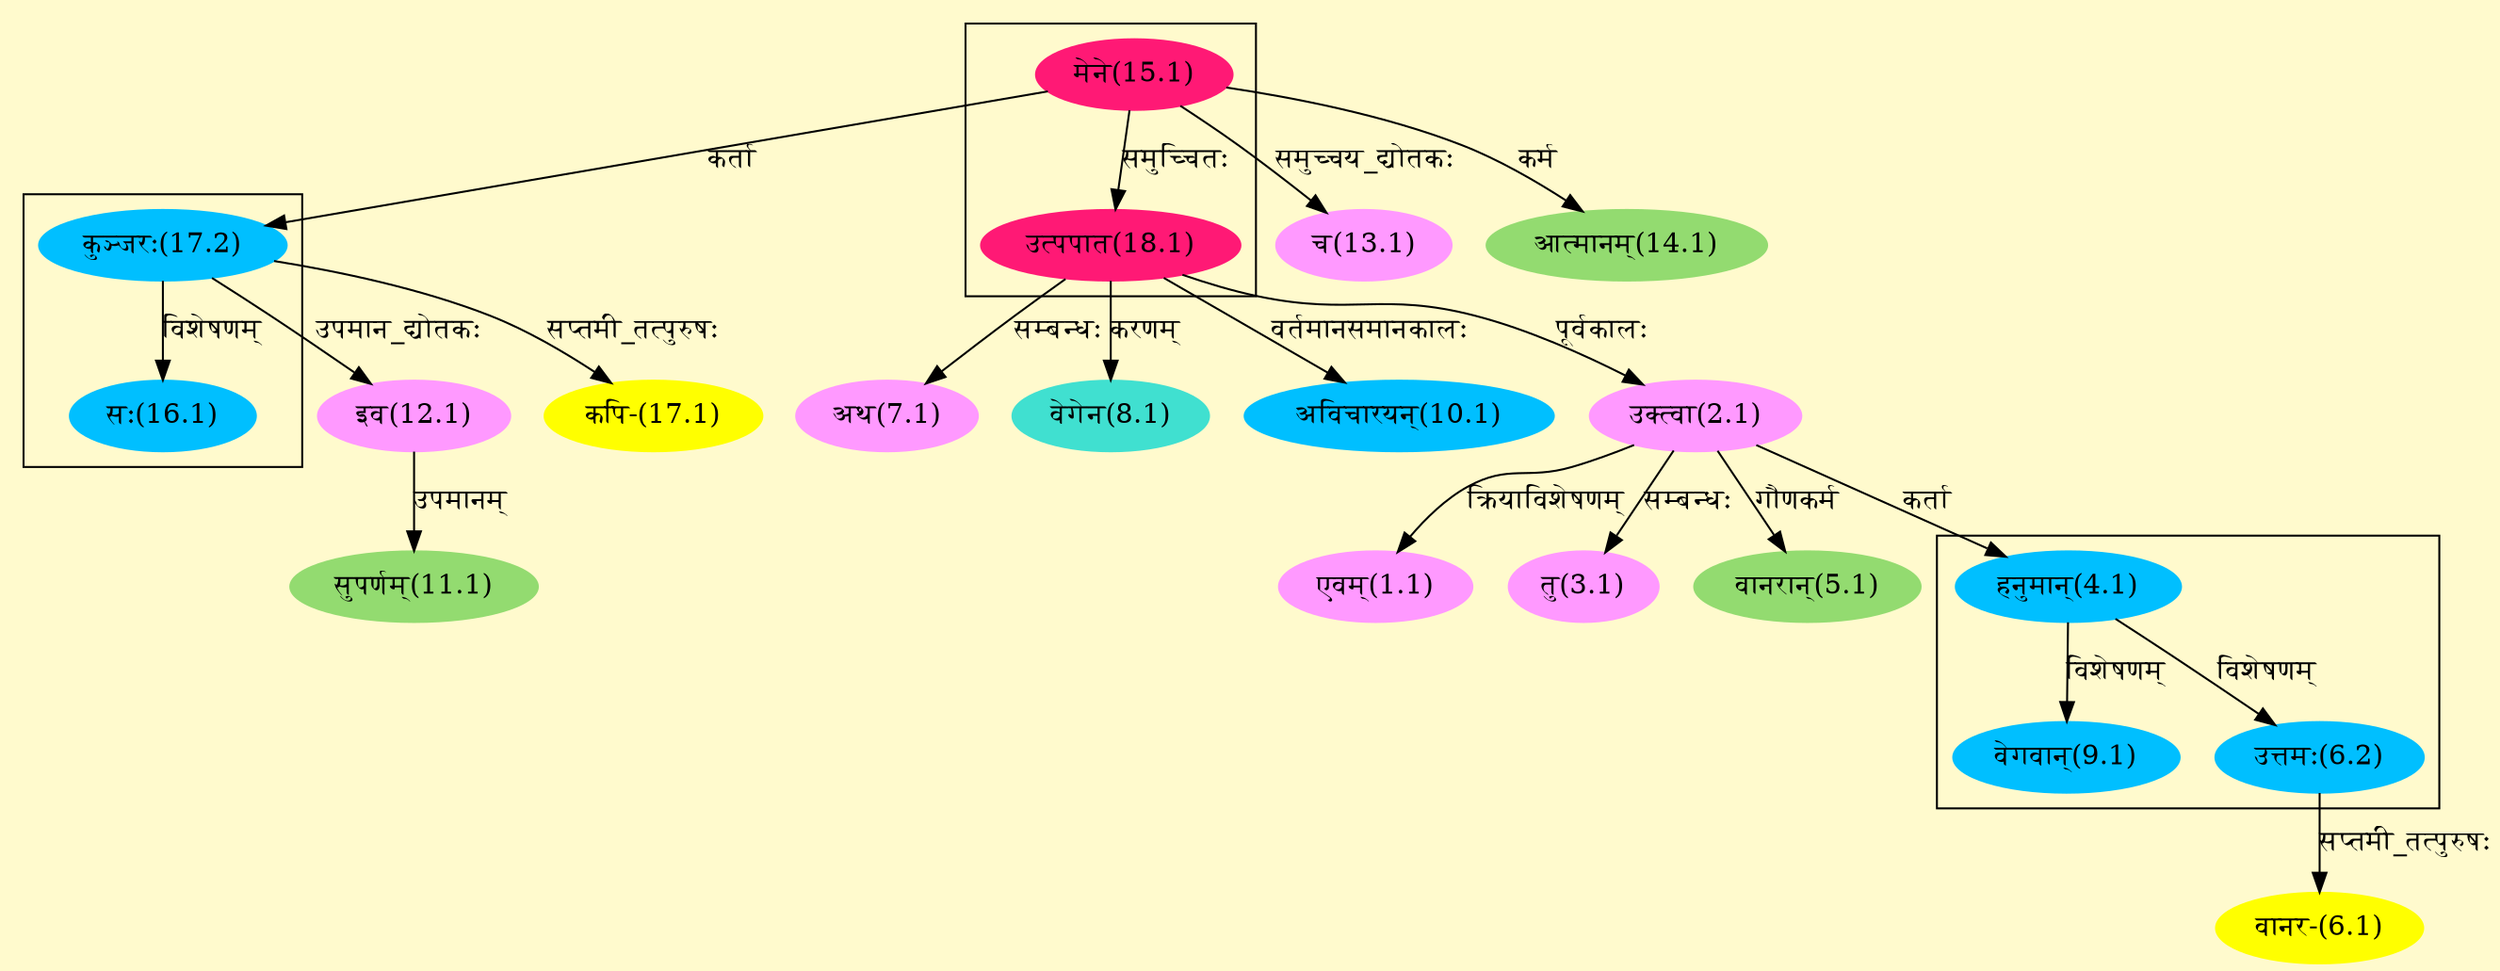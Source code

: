 digraph G{
rankdir=BT;
 compound=true;
 bgcolor="lemonchiffon1";

subgraph cluster_1{
Node6_2 [style=filled, color="#00BFFF" label = "उत्तमः(6.2)"]
Node4_1 [style=filled, color="#00BFFF" label = "हनुमान्(4.1)"]
Node9_1 [style=filled, color="#00BFFF" label = "वेगवान्(9.1)"]

}

subgraph cluster_2{
Node16_1 [style=filled, color="#00BFFF" label = "सः(16.1)"]
Node17_2 [style=filled, color="#00BFFF" label = "कुञ्जरः(17.2)"]

}

subgraph cluster_3{
Node18_1 [style=filled, color="#FF1975" label = "उत्पपात(18.1)"]
Node15_1 [style=filled, color="#FF1975" label = "मेने(15.1)"]

}
Node1_1 [style=filled, color="#FF99FF" label = "एवम्(1.1)"]
Node2_1 [style=filled, color="#FF99FF" label = "उक्त्वा(2.1)"]
Node18_1 [style=filled, color="#FF1975" label = "उत्पपात(18.1)"]
Node3_1 [style=filled, color="#FF99FF" label = "तु(3.1)"]
Node4_1 [style=filled, color="#00BFFF" label = "हनुमान्(4.1)"]
Node5_1 [style=filled, color="#93DB70" label = "वानरान्(5.1)"]
Node6_1 [style=filled, color="#FFFF00" label = "वानर-(6.1)"]
Node6_2 [style=filled, color="#00BFFF" label = "उत्तमः(6.2)"]
Node7_1 [style=filled, color="#FF99FF" label = "अथ(7.1)"]
Node8_1 [style=filled, color="#40E0D0" label = "वेगेन(8.1)"]
Node10_1 [style=filled, color="#00BFFF" label = "अविचारयन्(10.1)"]
Node11_1 [style=filled, color="#93DB70" label = "सुपर्णम्(11.1)"]
Node12_1 [style=filled, color="#FF99FF" label = "इव(12.1)"]
Node17_2 [style=filled, color="#00BFFF" label = "कुञ्जरः(17.2)"]
Node13_1 [style=filled, color="#FF99FF" label = "च(13.1)"]
Node15_1 [style=filled, color="#FF1975" label = "मेने(15.1)"]
Node14_1 [style=filled, color="#93DB70" label = "आत्मानम्(14.1)"]
Node [style=filled, color="" label = "()"]
Node17_1 [style=filled, color="#FFFF00" label = "कपि-(17.1)"]
/* Start of Relations section */

Node1_1 -> Node2_1 [  label="क्रियाविशेषणम्"  dir="back" ]
Node2_1 -> Node18_1 [  label="पूर्वकालः"  dir="back" ]
Node3_1 -> Node2_1 [  label="सम्बन्धः"  dir="back" ]
Node4_1 -> Node2_1 [  label="कर्ता"  dir="back" ]
Node5_1 -> Node2_1 [  label="गौणकर्म"  dir="back" ]
Node6_1 -> Node6_2 [  label="सप्तमी_तत्पुरुषः"  dir="back" ]
Node6_2 -> Node4_1 [  label="विशेषणम्"  dir="back" ]
Node7_1 -> Node18_1 [  label="सम्बन्धः"  dir="back" ]
Node8_1 -> Node18_1 [  label="करणम्"  dir="back" ]
Node9_1 -> Node4_1 [  label="विशेषणम्"  dir="back" ]
Node10_1 -> Node18_1 [  label="वर्तमानसमानकालः"  dir="back" ]
Node11_1 -> Node12_1 [  label="उपमानम्"  dir="back" ]
Node12_1 -> Node17_2 [  label="उपमान_द्योतकः"  dir="back" ]
Node13_1 -> Node15_1 [  label="समुच्चय_द्योतकः"  dir="back" ]
Node14_1 -> Node15_1 [  label="कर्म"  dir="back" ]
Node16_1 -> Node17_2 [  label="विशेषणम्"  dir="back" ]
Node17_1 -> Node17_2 [  label="सप्तमी_तत्पुरुषः"  dir="back" ]
Node17_2 -> Node15_1 [  label="कर्ता"  dir="back" ]
Node18_1 -> Node15_1 [  label="समुच्चितः"  dir="back" ]
}
